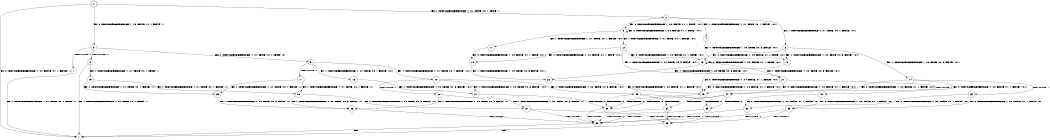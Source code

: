 digraph BCG {
size = "7, 10.5";
center = TRUE;
node [shape = circle];
0 [peripheries = 2];
0 -> 1 [label = "EX !0 !ATOMIC_EXCH_BRANCH (1, +0, FALSE, +1, 1, FALSE) !::"];
0 -> 2 [label = "EX !1 !ATOMIC_EXCH_BRANCH (1, +1, TRUE, +0, 1, TRUE) !::"];
0 -> 3 [label = "EX !0 !ATOMIC_EXCH_BRANCH (1, +0, FALSE, +1, 1, FALSE) !::"];
2 -> 4 [label = "EX !1 !ATOMIC_EXCH_BRANCH (1, +1, TRUE, +0, 1, FALSE) !:0:1:"];
2 -> 5 [label = "EX !0 !ATOMIC_EXCH_BRANCH (1, +0, FALSE, +1, 1, TRUE) !:0:1:"];
2 -> 6 [label = "EX !1 !ATOMIC_EXCH_BRANCH (1, +1, TRUE, +0, 1, FALSE) !:0:1:"];
3 -> 7 [label = "TERMINATE !0"];
3 -> 8 [label = "TERMINATE !0"];
3 -> 9 [label = "EX !1 !ATOMIC_EXCH_BRANCH (1, +1, TRUE, +0, 1, TRUE) !:0:"];
4 -> 10 [label = "EX !1 !ATOMIC_EXCH_BRANCH (1, +0, TRUE, +0, 3, FALSE) !:0:1:"];
5 -> 11 [label = "EX !1 !ATOMIC_EXCH_BRANCH (1, +1, TRUE, +0, 1, FALSE) !:0:1:"];
5 -> 12 [label = "EX !1 !ATOMIC_EXCH_BRANCH (1, +1, TRUE, +0, 1, FALSE) !:0:1:"];
5 -> 5 [label = "EX !0 !ATOMIC_EXCH_BRANCH (1, +0, FALSE, +1, 1, TRUE) !:0:1:"];
6 -> 10 [label = "EX !1 !ATOMIC_EXCH_BRANCH (1, +0, TRUE, +0, 3, FALSE) !:0:1:"];
6 -> 13 [label = "EX !0 !ATOMIC_EXCH_BRANCH (1, +0, FALSE, +1, 1, TRUE) !:0:1:"];
6 -> 14 [label = "EX !1 !ATOMIC_EXCH_BRANCH (1, +0, TRUE, +0, 3, FALSE) !:0:1:"];
7 -> 1 [label = "EX !1 !ATOMIC_EXCH_BRANCH (1, +1, TRUE, +0, 1, TRUE) !::"];
8 -> 1 [label = "EX !1 !ATOMIC_EXCH_BRANCH (1, +1, TRUE, +0, 1, TRUE) !::"];
8 -> 15 [label = "EX !1 !ATOMIC_EXCH_BRANCH (1, +1, TRUE, +0, 1, TRUE) !::"];
9 -> 16 [label = "EX !1 !ATOMIC_EXCH_BRANCH (1, +1, TRUE, +0, 1, FALSE) !:0:1:"];
9 -> 17 [label = "TERMINATE !0"];
9 -> 18 [label = "EX !1 !ATOMIC_EXCH_BRANCH (1, +1, TRUE, +0, 1, FALSE) !:0:1:"];
10 -> 19 [label = "EX !0 !ATOMIC_EXCH_BRANCH (1, +0, FALSE, +1, 1, FALSE) !:0:1:"];
11 -> 20 [label = "EX !0 !ATOMIC_EXCH_BRANCH (1, +0, FALSE, +1, 1, TRUE) !:0:1:"];
12 -> 20 [label = "EX !0 !ATOMIC_EXCH_BRANCH (1, +0, FALSE, +1, 1, TRUE) !:0:1:"];
12 -> 21 [label = "EX !1 !ATOMIC_EXCH_BRANCH (1, +0, TRUE, +0, 3, FALSE) !:0:1:"];
12 -> 13 [label = "EX !0 !ATOMIC_EXCH_BRANCH (1, +0, FALSE, +1, 1, TRUE) !:0:1:"];
13 -> 22 [label = "EX !1 !ATOMIC_EXCH_BRANCH (1, +0, TRUE, +0, 3, FALSE) !:0:1:"];
13 -> 21 [label = "EX !1 !ATOMIC_EXCH_BRANCH (1, +0, TRUE, +0, 3, FALSE) !:0:1:"];
13 -> 13 [label = "EX !0 !ATOMIC_EXCH_BRANCH (1, +0, FALSE, +1, 1, TRUE) !:0:1:"];
14 -> 19 [label = "EX !0 !ATOMIC_EXCH_BRANCH (1, +0, FALSE, +1, 1, FALSE) !:0:1:"];
14 -> 23 [label = "TERMINATE !1"];
14 -> 24 [label = "EX !0 !ATOMIC_EXCH_BRANCH (1, +0, FALSE, +1, 1, FALSE) !:0:1:"];
15 -> 25 [label = "EX !1 !ATOMIC_EXCH_BRANCH (1, +1, TRUE, +0, 1, FALSE) !:1:"];
15 -> 26 [label = "EX !1 !ATOMIC_EXCH_BRANCH (1, +1, TRUE, +0, 1, FALSE) !:1:"];
16 -> 27 [label = "EX !1 !ATOMIC_EXCH_BRANCH (1, +0, TRUE, +0, 3, FALSE) !:0:1:"];
17 -> 25 [label = "EX !1 !ATOMIC_EXCH_BRANCH (1, +1, TRUE, +0, 1, FALSE) !:1:"];
17 -> 26 [label = "EX !1 !ATOMIC_EXCH_BRANCH (1, +1, TRUE, +0, 1, FALSE) !:1:"];
18 -> 27 [label = "EX !1 !ATOMIC_EXCH_BRANCH (1, +0, TRUE, +0, 3, FALSE) !:0:1:"];
18 -> 28 [label = "TERMINATE !0"];
18 -> 29 [label = "EX !1 !ATOMIC_EXCH_BRANCH (1, +0, TRUE, +0, 3, FALSE) !:0:1:"];
19 -> 30 [label = "TERMINATE !0"];
20 -> 22 [label = "EX !1 !ATOMIC_EXCH_BRANCH (1, +0, TRUE, +0, 3, FALSE) !:0:1:"];
21 -> 19 [label = "EX !0 !ATOMIC_EXCH_BRANCH (1, +0, FALSE, +1, 1, FALSE) !:0:1:"];
21 -> 31 [label = "TERMINATE !1"];
21 -> 24 [label = "EX !0 !ATOMIC_EXCH_BRANCH (1, +0, FALSE, +1, 1, FALSE) !:0:1:"];
22 -> 19 [label = "EX !0 !ATOMIC_EXCH_BRANCH (1, +0, FALSE, +1, 1, FALSE) !:0:1:"];
23 -> 32 [label = "EX !0 !ATOMIC_EXCH_BRANCH (1, +0, FALSE, +1, 1, FALSE) !:0:"];
23 -> 33 [label = "EX !0 !ATOMIC_EXCH_BRANCH (1, +0, FALSE, +1, 1, FALSE) !:0:"];
24 -> 30 [label = "TERMINATE !0"];
24 -> 34 [label = "TERMINATE !1"];
24 -> 35 [label = "TERMINATE !0"];
25 -> 36 [label = "EX !1 !ATOMIC_EXCH_BRANCH (1, +0, TRUE, +0, 3, FALSE) !:1:"];
26 -> 36 [label = "EX !1 !ATOMIC_EXCH_BRANCH (1, +0, TRUE, +0, 3, FALSE) !:1:"];
26 -> 37 [label = "EX !1 !ATOMIC_EXCH_BRANCH (1, +0, TRUE, +0, 3, FALSE) !:1:"];
27 -> 30 [label = "TERMINATE !0"];
28 -> 36 [label = "EX !1 !ATOMIC_EXCH_BRANCH (1, +0, TRUE, +0, 3, FALSE) !:1:"];
28 -> 37 [label = "EX !1 !ATOMIC_EXCH_BRANCH (1, +0, TRUE, +0, 3, FALSE) !:1:"];
29 -> 30 [label = "TERMINATE !0"];
29 -> 34 [label = "TERMINATE !1"];
29 -> 35 [label = "TERMINATE !0"];
30 -> 38 [label = "TERMINATE !1"];
31 -> 32 [label = "EX !0 !ATOMIC_EXCH_BRANCH (1, +0, FALSE, +1, 1, FALSE) !:0:"];
31 -> 33 [label = "EX !0 !ATOMIC_EXCH_BRANCH (1, +0, FALSE, +1, 1, FALSE) !:0:"];
32 -> 38 [label = "TERMINATE !0"];
33 -> 38 [label = "TERMINATE !0"];
33 -> 39 [label = "TERMINATE !0"];
34 -> 38 [label = "TERMINATE !0"];
34 -> 39 [label = "TERMINATE !0"];
35 -> 38 [label = "TERMINATE !1"];
35 -> 39 [label = "TERMINATE !1"];
36 -> 38 [label = "TERMINATE !1"];
37 -> 38 [label = "TERMINATE !1"];
37 -> 39 [label = "TERMINATE !1"];
38 -> 1 [label = "exit"];
39 -> 1 [label = "exit"];
}
